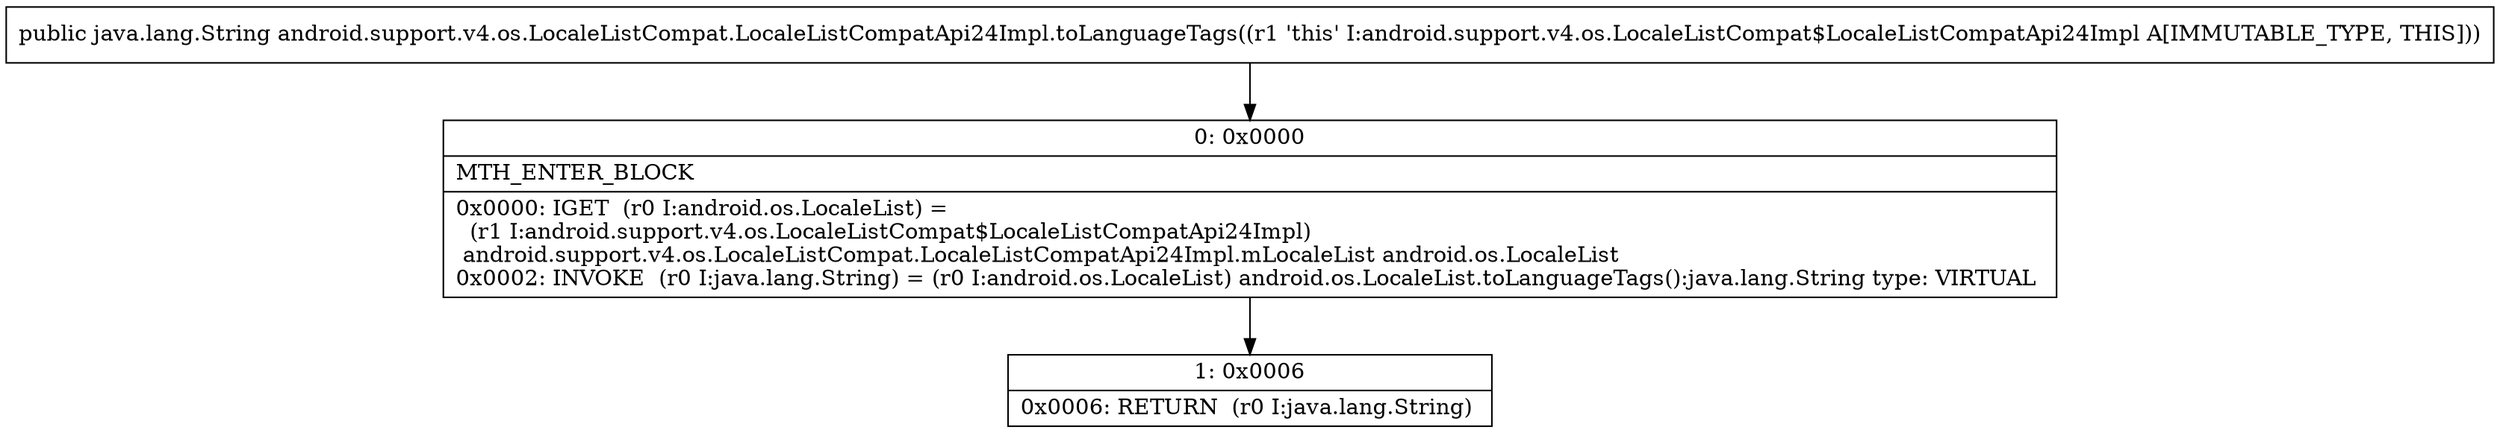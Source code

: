 digraph "CFG forandroid.support.v4.os.LocaleListCompat.LocaleListCompatApi24Impl.toLanguageTags()Ljava\/lang\/String;" {
Node_0 [shape=record,label="{0\:\ 0x0000|MTH_ENTER_BLOCK\l|0x0000: IGET  (r0 I:android.os.LocaleList) = \l  (r1 I:android.support.v4.os.LocaleListCompat$LocaleListCompatApi24Impl)\l android.support.v4.os.LocaleListCompat.LocaleListCompatApi24Impl.mLocaleList android.os.LocaleList \l0x0002: INVOKE  (r0 I:java.lang.String) = (r0 I:android.os.LocaleList) android.os.LocaleList.toLanguageTags():java.lang.String type: VIRTUAL \l}"];
Node_1 [shape=record,label="{1\:\ 0x0006|0x0006: RETURN  (r0 I:java.lang.String) \l}"];
MethodNode[shape=record,label="{public java.lang.String android.support.v4.os.LocaleListCompat.LocaleListCompatApi24Impl.toLanguageTags((r1 'this' I:android.support.v4.os.LocaleListCompat$LocaleListCompatApi24Impl A[IMMUTABLE_TYPE, THIS])) }"];
MethodNode -> Node_0;
Node_0 -> Node_1;
}


